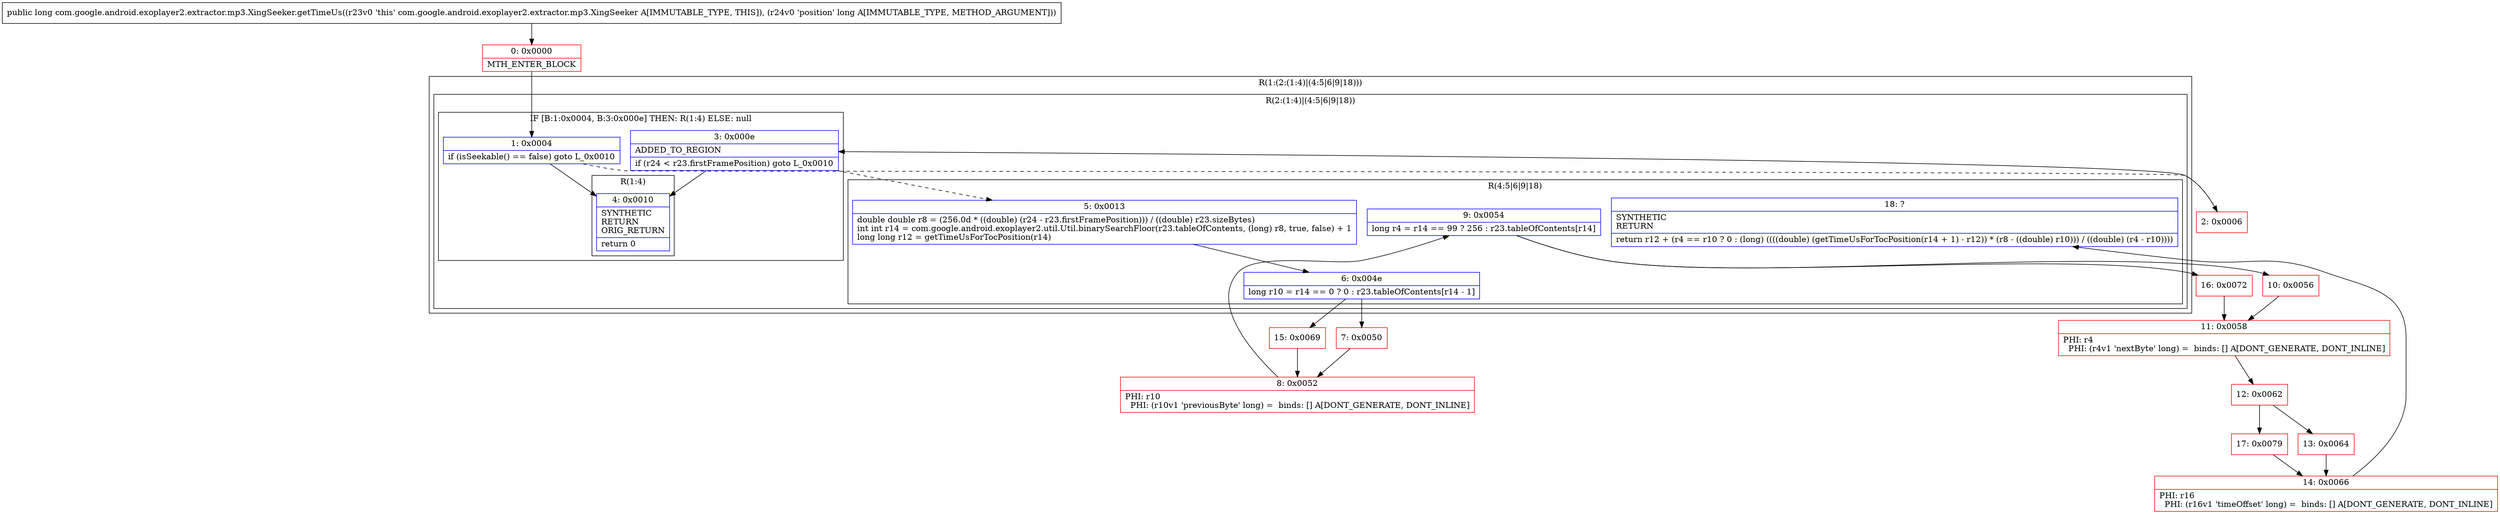 digraph "CFG forcom.google.android.exoplayer2.extractor.mp3.XingSeeker.getTimeUs(J)J" {
subgraph cluster_Region_775774170 {
label = "R(1:(2:(1:4)|(4:5|6|9|18)))";
node [shape=record,color=blue];
subgraph cluster_Region_1547699739 {
label = "R(2:(1:4)|(4:5|6|9|18))";
node [shape=record,color=blue];
subgraph cluster_IfRegion_154783882 {
label = "IF [B:1:0x0004, B:3:0x000e] THEN: R(1:4) ELSE: null";
node [shape=record,color=blue];
Node_1 [shape=record,label="{1\:\ 0x0004|if (isSeekable() == false) goto L_0x0010\l}"];
Node_3 [shape=record,label="{3\:\ 0x000e|ADDED_TO_REGION\l|if (r24 \< r23.firstFramePosition) goto L_0x0010\l}"];
subgraph cluster_Region_1514940396 {
label = "R(1:4)";
node [shape=record,color=blue];
Node_4 [shape=record,label="{4\:\ 0x0010|SYNTHETIC\lRETURN\lORIG_RETURN\l|return 0\l}"];
}
}
subgraph cluster_Region_690895429 {
label = "R(4:5|6|9|18)";
node [shape=record,color=blue];
Node_5 [shape=record,label="{5\:\ 0x0013|double double r8 = (256.0d * ((double) (r24 \- r23.firstFramePosition))) \/ ((double) r23.sizeBytes)\lint int r14 = com.google.android.exoplayer2.util.Util.binarySearchFloor(r23.tableOfContents, (long) r8, true, false) + 1\llong long r12 = getTimeUsForTocPosition(r14)\l}"];
Node_6 [shape=record,label="{6\:\ 0x004e|long r10 = r14 == 0 ? 0 : r23.tableOfContents[r14 \- 1]\l}"];
Node_9 [shape=record,label="{9\:\ 0x0054|long r4 = r14 == 99 ? 256 : r23.tableOfContents[r14]\l}"];
Node_18 [shape=record,label="{18\:\ ?|SYNTHETIC\lRETURN\l|return r12 + (r4 == r10 ? 0 : (long) ((((double) (getTimeUsForTocPosition(r14 + 1) \- r12)) * (r8 \- ((double) r10))) \/ ((double) (r4 \- r10))))\l}"];
}
}
}
Node_0 [shape=record,color=red,label="{0\:\ 0x0000|MTH_ENTER_BLOCK\l}"];
Node_2 [shape=record,color=red,label="{2\:\ 0x0006}"];
Node_7 [shape=record,color=red,label="{7\:\ 0x0050}"];
Node_8 [shape=record,color=red,label="{8\:\ 0x0052|PHI: r10 \l  PHI: (r10v1 'previousByte' long) =  binds: [] A[DONT_GENERATE, DONT_INLINE]\l}"];
Node_10 [shape=record,color=red,label="{10\:\ 0x0056}"];
Node_11 [shape=record,color=red,label="{11\:\ 0x0058|PHI: r4 \l  PHI: (r4v1 'nextByte' long) =  binds: [] A[DONT_GENERATE, DONT_INLINE]\l}"];
Node_12 [shape=record,color=red,label="{12\:\ 0x0062}"];
Node_13 [shape=record,color=red,label="{13\:\ 0x0064}"];
Node_14 [shape=record,color=red,label="{14\:\ 0x0066|PHI: r16 \l  PHI: (r16v1 'timeOffset' long) =  binds: [] A[DONT_GENERATE, DONT_INLINE]\l}"];
Node_15 [shape=record,color=red,label="{15\:\ 0x0069}"];
Node_16 [shape=record,color=red,label="{16\:\ 0x0072}"];
Node_17 [shape=record,color=red,label="{17\:\ 0x0079}"];
MethodNode[shape=record,label="{public long com.google.android.exoplayer2.extractor.mp3.XingSeeker.getTimeUs((r23v0 'this' com.google.android.exoplayer2.extractor.mp3.XingSeeker A[IMMUTABLE_TYPE, THIS]), (r24v0 'position' long A[IMMUTABLE_TYPE, METHOD_ARGUMENT])) }"];
MethodNode -> Node_0;
Node_1 -> Node_2[style=dashed];
Node_1 -> Node_4;
Node_3 -> Node_4;
Node_3 -> Node_5[style=dashed];
Node_5 -> Node_6;
Node_6 -> Node_7;
Node_6 -> Node_15;
Node_9 -> Node_10;
Node_9 -> Node_16;
Node_0 -> Node_1;
Node_2 -> Node_3;
Node_7 -> Node_8;
Node_8 -> Node_9;
Node_10 -> Node_11;
Node_11 -> Node_12;
Node_12 -> Node_13;
Node_12 -> Node_17;
Node_13 -> Node_14;
Node_14 -> Node_18;
Node_15 -> Node_8;
Node_16 -> Node_11;
Node_17 -> Node_14;
}

